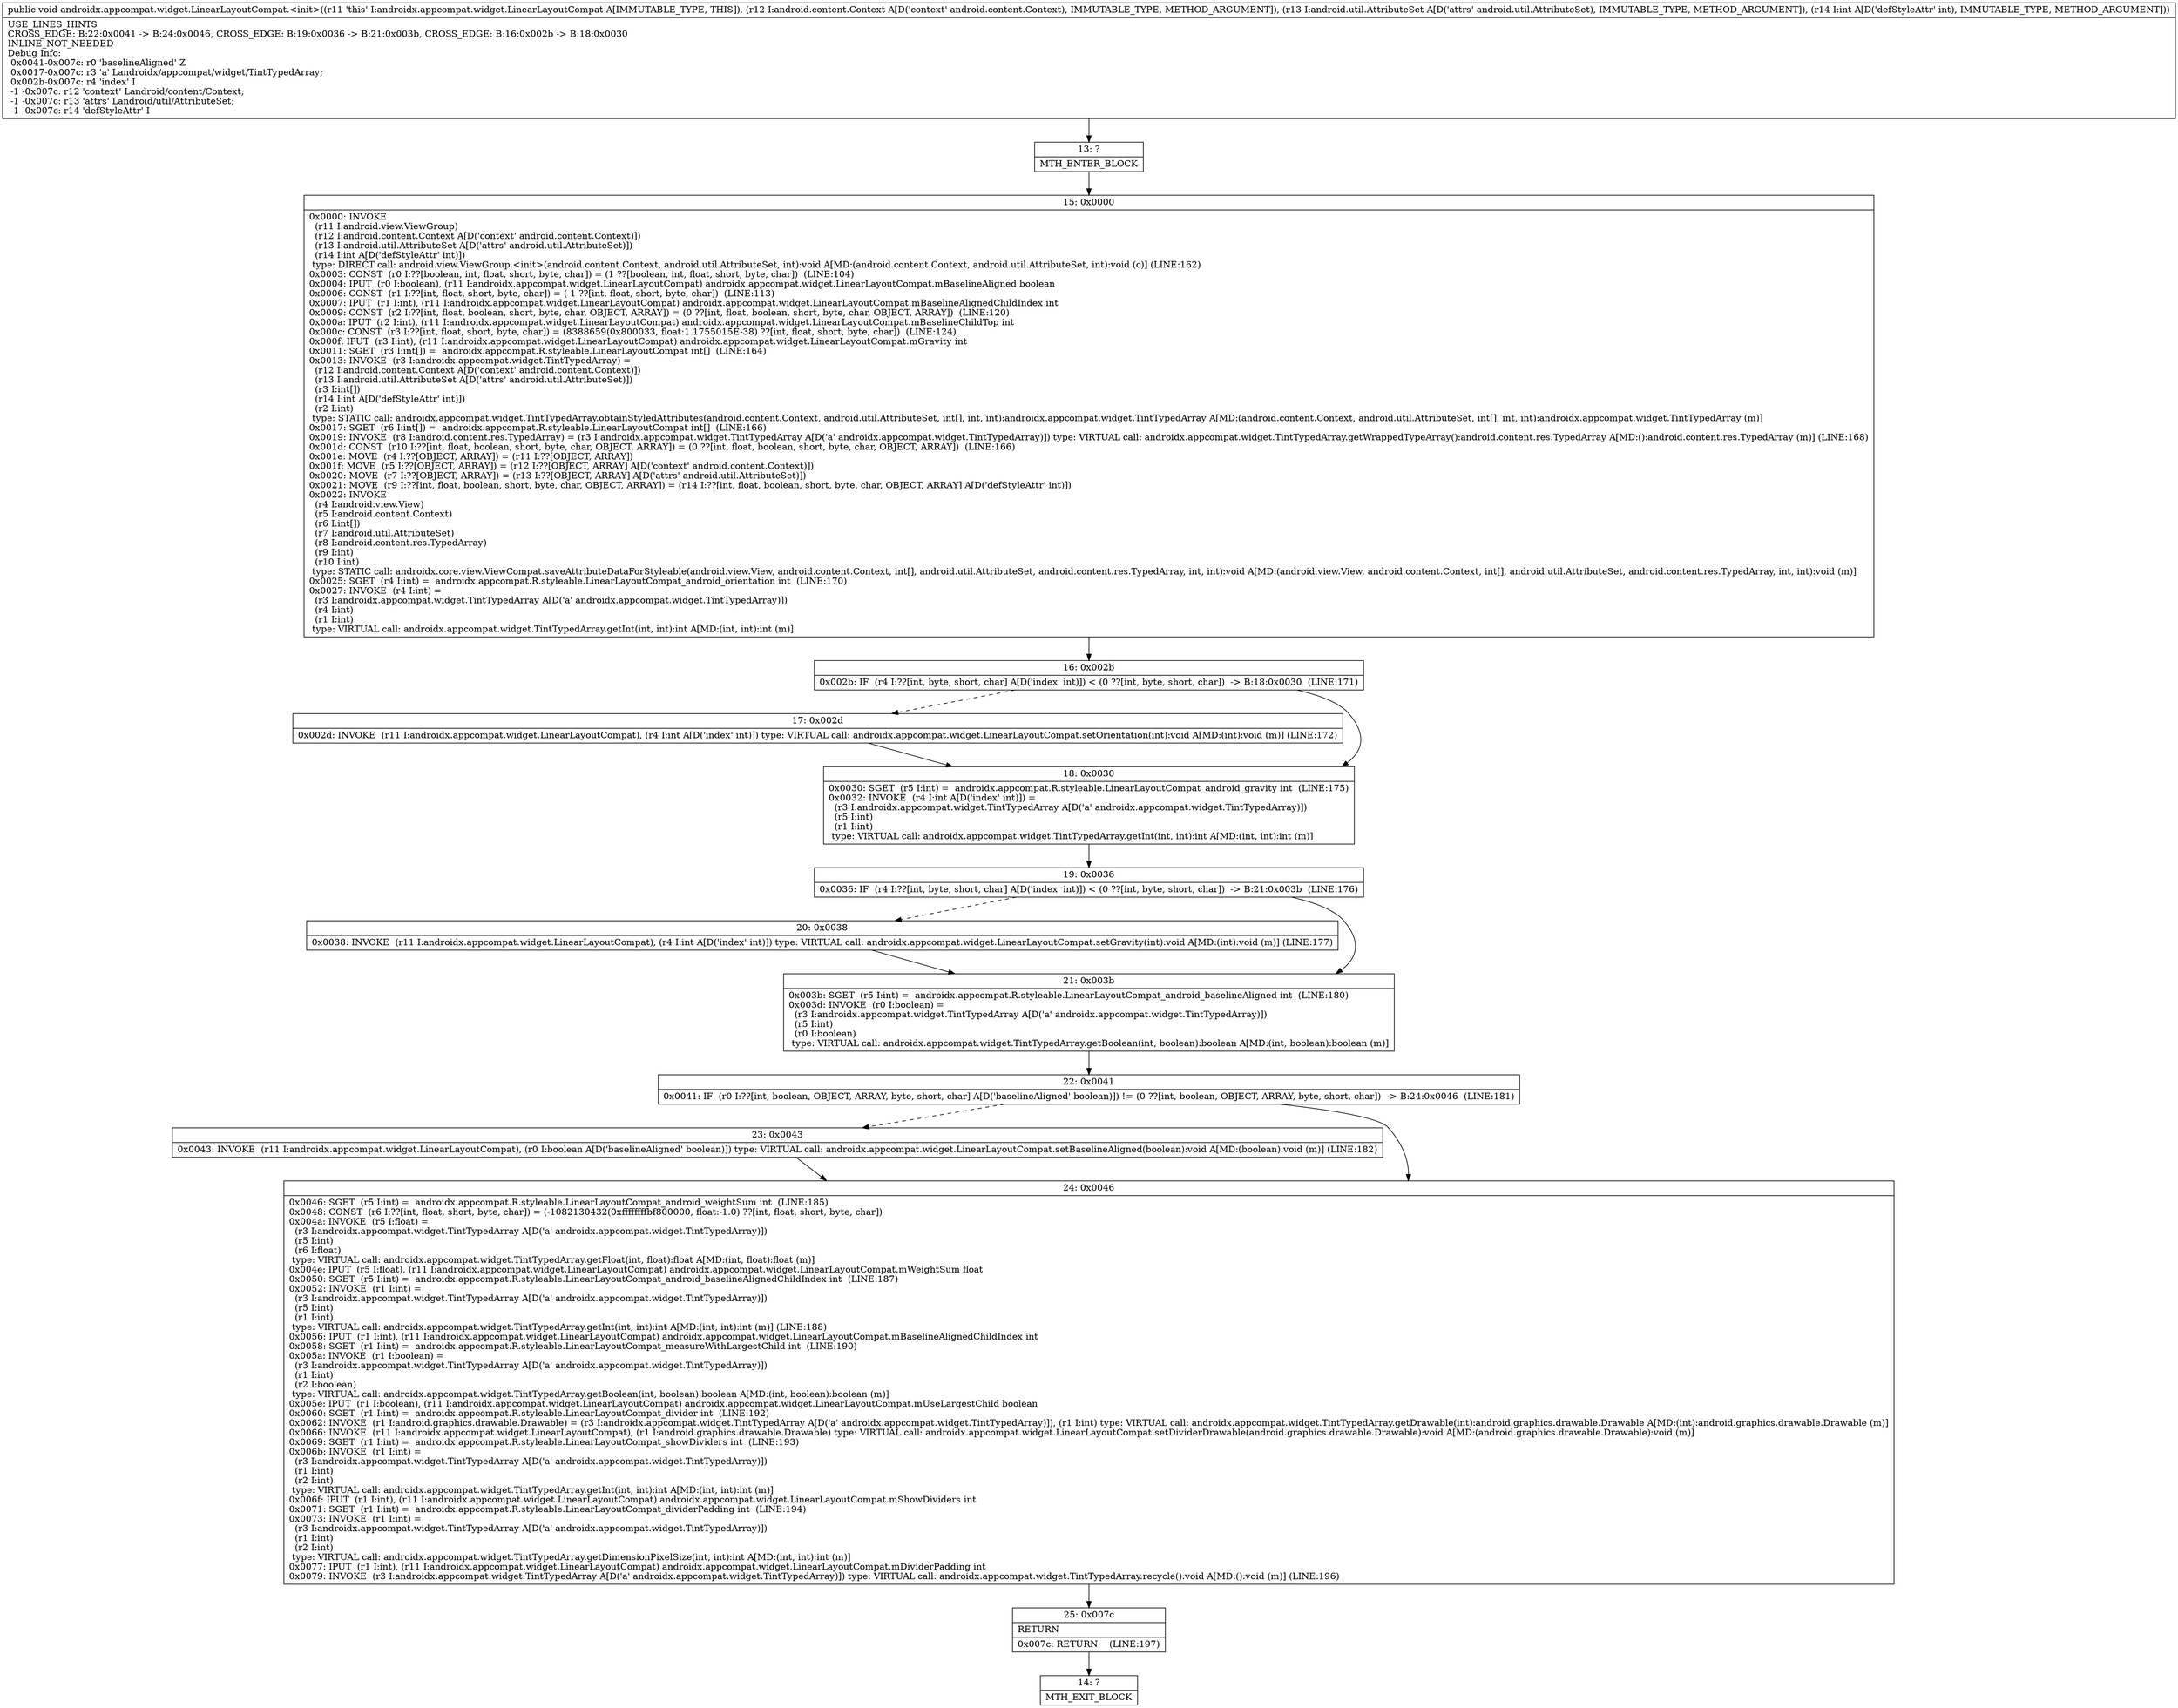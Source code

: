digraph "CFG forandroidx.appcompat.widget.LinearLayoutCompat.\<init\>(Landroid\/content\/Context;Landroid\/util\/AttributeSet;I)V" {
Node_13 [shape=record,label="{13\:\ ?|MTH_ENTER_BLOCK\l}"];
Node_15 [shape=record,label="{15\:\ 0x0000|0x0000: INVOKE  \l  (r11 I:android.view.ViewGroup)\l  (r12 I:android.content.Context A[D('context' android.content.Context)])\l  (r13 I:android.util.AttributeSet A[D('attrs' android.util.AttributeSet)])\l  (r14 I:int A[D('defStyleAttr' int)])\l type: DIRECT call: android.view.ViewGroup.\<init\>(android.content.Context, android.util.AttributeSet, int):void A[MD:(android.content.Context, android.util.AttributeSet, int):void (c)] (LINE:162)\l0x0003: CONST  (r0 I:??[boolean, int, float, short, byte, char]) = (1 ??[boolean, int, float, short, byte, char])  (LINE:104)\l0x0004: IPUT  (r0 I:boolean), (r11 I:androidx.appcompat.widget.LinearLayoutCompat) androidx.appcompat.widget.LinearLayoutCompat.mBaselineAligned boolean \l0x0006: CONST  (r1 I:??[int, float, short, byte, char]) = (\-1 ??[int, float, short, byte, char])  (LINE:113)\l0x0007: IPUT  (r1 I:int), (r11 I:androidx.appcompat.widget.LinearLayoutCompat) androidx.appcompat.widget.LinearLayoutCompat.mBaselineAlignedChildIndex int \l0x0009: CONST  (r2 I:??[int, float, boolean, short, byte, char, OBJECT, ARRAY]) = (0 ??[int, float, boolean, short, byte, char, OBJECT, ARRAY])  (LINE:120)\l0x000a: IPUT  (r2 I:int), (r11 I:androidx.appcompat.widget.LinearLayoutCompat) androidx.appcompat.widget.LinearLayoutCompat.mBaselineChildTop int \l0x000c: CONST  (r3 I:??[int, float, short, byte, char]) = (8388659(0x800033, float:1.1755015E\-38) ??[int, float, short, byte, char])  (LINE:124)\l0x000f: IPUT  (r3 I:int), (r11 I:androidx.appcompat.widget.LinearLayoutCompat) androidx.appcompat.widget.LinearLayoutCompat.mGravity int \l0x0011: SGET  (r3 I:int[]) =  androidx.appcompat.R.styleable.LinearLayoutCompat int[]  (LINE:164)\l0x0013: INVOKE  (r3 I:androidx.appcompat.widget.TintTypedArray) = \l  (r12 I:android.content.Context A[D('context' android.content.Context)])\l  (r13 I:android.util.AttributeSet A[D('attrs' android.util.AttributeSet)])\l  (r3 I:int[])\l  (r14 I:int A[D('defStyleAttr' int)])\l  (r2 I:int)\l type: STATIC call: androidx.appcompat.widget.TintTypedArray.obtainStyledAttributes(android.content.Context, android.util.AttributeSet, int[], int, int):androidx.appcompat.widget.TintTypedArray A[MD:(android.content.Context, android.util.AttributeSet, int[], int, int):androidx.appcompat.widget.TintTypedArray (m)]\l0x0017: SGET  (r6 I:int[]) =  androidx.appcompat.R.styleable.LinearLayoutCompat int[]  (LINE:166)\l0x0019: INVOKE  (r8 I:android.content.res.TypedArray) = (r3 I:androidx.appcompat.widget.TintTypedArray A[D('a' androidx.appcompat.widget.TintTypedArray)]) type: VIRTUAL call: androidx.appcompat.widget.TintTypedArray.getWrappedTypeArray():android.content.res.TypedArray A[MD:():android.content.res.TypedArray (m)] (LINE:168)\l0x001d: CONST  (r10 I:??[int, float, boolean, short, byte, char, OBJECT, ARRAY]) = (0 ??[int, float, boolean, short, byte, char, OBJECT, ARRAY])  (LINE:166)\l0x001e: MOVE  (r4 I:??[OBJECT, ARRAY]) = (r11 I:??[OBJECT, ARRAY]) \l0x001f: MOVE  (r5 I:??[OBJECT, ARRAY]) = (r12 I:??[OBJECT, ARRAY] A[D('context' android.content.Context)]) \l0x0020: MOVE  (r7 I:??[OBJECT, ARRAY]) = (r13 I:??[OBJECT, ARRAY] A[D('attrs' android.util.AttributeSet)]) \l0x0021: MOVE  (r9 I:??[int, float, boolean, short, byte, char, OBJECT, ARRAY]) = (r14 I:??[int, float, boolean, short, byte, char, OBJECT, ARRAY] A[D('defStyleAttr' int)]) \l0x0022: INVOKE  \l  (r4 I:android.view.View)\l  (r5 I:android.content.Context)\l  (r6 I:int[])\l  (r7 I:android.util.AttributeSet)\l  (r8 I:android.content.res.TypedArray)\l  (r9 I:int)\l  (r10 I:int)\l type: STATIC call: androidx.core.view.ViewCompat.saveAttributeDataForStyleable(android.view.View, android.content.Context, int[], android.util.AttributeSet, android.content.res.TypedArray, int, int):void A[MD:(android.view.View, android.content.Context, int[], android.util.AttributeSet, android.content.res.TypedArray, int, int):void (m)]\l0x0025: SGET  (r4 I:int) =  androidx.appcompat.R.styleable.LinearLayoutCompat_android_orientation int  (LINE:170)\l0x0027: INVOKE  (r4 I:int) = \l  (r3 I:androidx.appcompat.widget.TintTypedArray A[D('a' androidx.appcompat.widget.TintTypedArray)])\l  (r4 I:int)\l  (r1 I:int)\l type: VIRTUAL call: androidx.appcompat.widget.TintTypedArray.getInt(int, int):int A[MD:(int, int):int (m)]\l}"];
Node_16 [shape=record,label="{16\:\ 0x002b|0x002b: IF  (r4 I:??[int, byte, short, char] A[D('index' int)]) \< (0 ??[int, byte, short, char])  \-\> B:18:0x0030  (LINE:171)\l}"];
Node_17 [shape=record,label="{17\:\ 0x002d|0x002d: INVOKE  (r11 I:androidx.appcompat.widget.LinearLayoutCompat), (r4 I:int A[D('index' int)]) type: VIRTUAL call: androidx.appcompat.widget.LinearLayoutCompat.setOrientation(int):void A[MD:(int):void (m)] (LINE:172)\l}"];
Node_18 [shape=record,label="{18\:\ 0x0030|0x0030: SGET  (r5 I:int) =  androidx.appcompat.R.styleable.LinearLayoutCompat_android_gravity int  (LINE:175)\l0x0032: INVOKE  (r4 I:int A[D('index' int)]) = \l  (r3 I:androidx.appcompat.widget.TintTypedArray A[D('a' androidx.appcompat.widget.TintTypedArray)])\l  (r5 I:int)\l  (r1 I:int)\l type: VIRTUAL call: androidx.appcompat.widget.TintTypedArray.getInt(int, int):int A[MD:(int, int):int (m)]\l}"];
Node_19 [shape=record,label="{19\:\ 0x0036|0x0036: IF  (r4 I:??[int, byte, short, char] A[D('index' int)]) \< (0 ??[int, byte, short, char])  \-\> B:21:0x003b  (LINE:176)\l}"];
Node_20 [shape=record,label="{20\:\ 0x0038|0x0038: INVOKE  (r11 I:androidx.appcompat.widget.LinearLayoutCompat), (r4 I:int A[D('index' int)]) type: VIRTUAL call: androidx.appcompat.widget.LinearLayoutCompat.setGravity(int):void A[MD:(int):void (m)] (LINE:177)\l}"];
Node_21 [shape=record,label="{21\:\ 0x003b|0x003b: SGET  (r5 I:int) =  androidx.appcompat.R.styleable.LinearLayoutCompat_android_baselineAligned int  (LINE:180)\l0x003d: INVOKE  (r0 I:boolean) = \l  (r3 I:androidx.appcompat.widget.TintTypedArray A[D('a' androidx.appcompat.widget.TintTypedArray)])\l  (r5 I:int)\l  (r0 I:boolean)\l type: VIRTUAL call: androidx.appcompat.widget.TintTypedArray.getBoolean(int, boolean):boolean A[MD:(int, boolean):boolean (m)]\l}"];
Node_22 [shape=record,label="{22\:\ 0x0041|0x0041: IF  (r0 I:??[int, boolean, OBJECT, ARRAY, byte, short, char] A[D('baselineAligned' boolean)]) != (0 ??[int, boolean, OBJECT, ARRAY, byte, short, char])  \-\> B:24:0x0046  (LINE:181)\l}"];
Node_23 [shape=record,label="{23\:\ 0x0043|0x0043: INVOKE  (r11 I:androidx.appcompat.widget.LinearLayoutCompat), (r0 I:boolean A[D('baselineAligned' boolean)]) type: VIRTUAL call: androidx.appcompat.widget.LinearLayoutCompat.setBaselineAligned(boolean):void A[MD:(boolean):void (m)] (LINE:182)\l}"];
Node_24 [shape=record,label="{24\:\ 0x0046|0x0046: SGET  (r5 I:int) =  androidx.appcompat.R.styleable.LinearLayoutCompat_android_weightSum int  (LINE:185)\l0x0048: CONST  (r6 I:??[int, float, short, byte, char]) = (\-1082130432(0xffffffffbf800000, float:\-1.0) ??[int, float, short, byte, char]) \l0x004a: INVOKE  (r5 I:float) = \l  (r3 I:androidx.appcompat.widget.TintTypedArray A[D('a' androidx.appcompat.widget.TintTypedArray)])\l  (r5 I:int)\l  (r6 I:float)\l type: VIRTUAL call: androidx.appcompat.widget.TintTypedArray.getFloat(int, float):float A[MD:(int, float):float (m)]\l0x004e: IPUT  (r5 I:float), (r11 I:androidx.appcompat.widget.LinearLayoutCompat) androidx.appcompat.widget.LinearLayoutCompat.mWeightSum float \l0x0050: SGET  (r5 I:int) =  androidx.appcompat.R.styleable.LinearLayoutCompat_android_baselineAlignedChildIndex int  (LINE:187)\l0x0052: INVOKE  (r1 I:int) = \l  (r3 I:androidx.appcompat.widget.TintTypedArray A[D('a' androidx.appcompat.widget.TintTypedArray)])\l  (r5 I:int)\l  (r1 I:int)\l type: VIRTUAL call: androidx.appcompat.widget.TintTypedArray.getInt(int, int):int A[MD:(int, int):int (m)] (LINE:188)\l0x0056: IPUT  (r1 I:int), (r11 I:androidx.appcompat.widget.LinearLayoutCompat) androidx.appcompat.widget.LinearLayoutCompat.mBaselineAlignedChildIndex int \l0x0058: SGET  (r1 I:int) =  androidx.appcompat.R.styleable.LinearLayoutCompat_measureWithLargestChild int  (LINE:190)\l0x005a: INVOKE  (r1 I:boolean) = \l  (r3 I:androidx.appcompat.widget.TintTypedArray A[D('a' androidx.appcompat.widget.TintTypedArray)])\l  (r1 I:int)\l  (r2 I:boolean)\l type: VIRTUAL call: androidx.appcompat.widget.TintTypedArray.getBoolean(int, boolean):boolean A[MD:(int, boolean):boolean (m)]\l0x005e: IPUT  (r1 I:boolean), (r11 I:androidx.appcompat.widget.LinearLayoutCompat) androidx.appcompat.widget.LinearLayoutCompat.mUseLargestChild boolean \l0x0060: SGET  (r1 I:int) =  androidx.appcompat.R.styleable.LinearLayoutCompat_divider int  (LINE:192)\l0x0062: INVOKE  (r1 I:android.graphics.drawable.Drawable) = (r3 I:androidx.appcompat.widget.TintTypedArray A[D('a' androidx.appcompat.widget.TintTypedArray)]), (r1 I:int) type: VIRTUAL call: androidx.appcompat.widget.TintTypedArray.getDrawable(int):android.graphics.drawable.Drawable A[MD:(int):android.graphics.drawable.Drawable (m)]\l0x0066: INVOKE  (r11 I:androidx.appcompat.widget.LinearLayoutCompat), (r1 I:android.graphics.drawable.Drawable) type: VIRTUAL call: androidx.appcompat.widget.LinearLayoutCompat.setDividerDrawable(android.graphics.drawable.Drawable):void A[MD:(android.graphics.drawable.Drawable):void (m)]\l0x0069: SGET  (r1 I:int) =  androidx.appcompat.R.styleable.LinearLayoutCompat_showDividers int  (LINE:193)\l0x006b: INVOKE  (r1 I:int) = \l  (r3 I:androidx.appcompat.widget.TintTypedArray A[D('a' androidx.appcompat.widget.TintTypedArray)])\l  (r1 I:int)\l  (r2 I:int)\l type: VIRTUAL call: androidx.appcompat.widget.TintTypedArray.getInt(int, int):int A[MD:(int, int):int (m)]\l0x006f: IPUT  (r1 I:int), (r11 I:androidx.appcompat.widget.LinearLayoutCompat) androidx.appcompat.widget.LinearLayoutCompat.mShowDividers int \l0x0071: SGET  (r1 I:int) =  androidx.appcompat.R.styleable.LinearLayoutCompat_dividerPadding int  (LINE:194)\l0x0073: INVOKE  (r1 I:int) = \l  (r3 I:androidx.appcompat.widget.TintTypedArray A[D('a' androidx.appcompat.widget.TintTypedArray)])\l  (r1 I:int)\l  (r2 I:int)\l type: VIRTUAL call: androidx.appcompat.widget.TintTypedArray.getDimensionPixelSize(int, int):int A[MD:(int, int):int (m)]\l0x0077: IPUT  (r1 I:int), (r11 I:androidx.appcompat.widget.LinearLayoutCompat) androidx.appcompat.widget.LinearLayoutCompat.mDividerPadding int \l0x0079: INVOKE  (r3 I:androidx.appcompat.widget.TintTypedArray A[D('a' androidx.appcompat.widget.TintTypedArray)]) type: VIRTUAL call: androidx.appcompat.widget.TintTypedArray.recycle():void A[MD:():void (m)] (LINE:196)\l}"];
Node_25 [shape=record,label="{25\:\ 0x007c|RETURN\l|0x007c: RETURN    (LINE:197)\l}"];
Node_14 [shape=record,label="{14\:\ ?|MTH_EXIT_BLOCK\l}"];
MethodNode[shape=record,label="{public void androidx.appcompat.widget.LinearLayoutCompat.\<init\>((r11 'this' I:androidx.appcompat.widget.LinearLayoutCompat A[IMMUTABLE_TYPE, THIS]), (r12 I:android.content.Context A[D('context' android.content.Context), IMMUTABLE_TYPE, METHOD_ARGUMENT]), (r13 I:android.util.AttributeSet A[D('attrs' android.util.AttributeSet), IMMUTABLE_TYPE, METHOD_ARGUMENT]), (r14 I:int A[D('defStyleAttr' int), IMMUTABLE_TYPE, METHOD_ARGUMENT]))  | USE_LINES_HINTS\lCROSS_EDGE: B:22:0x0041 \-\> B:24:0x0046, CROSS_EDGE: B:19:0x0036 \-\> B:21:0x003b, CROSS_EDGE: B:16:0x002b \-\> B:18:0x0030\lINLINE_NOT_NEEDED\lDebug Info:\l  0x0041\-0x007c: r0 'baselineAligned' Z\l  0x0017\-0x007c: r3 'a' Landroidx\/appcompat\/widget\/TintTypedArray;\l  0x002b\-0x007c: r4 'index' I\l  \-1 \-0x007c: r12 'context' Landroid\/content\/Context;\l  \-1 \-0x007c: r13 'attrs' Landroid\/util\/AttributeSet;\l  \-1 \-0x007c: r14 'defStyleAttr' I\l}"];
MethodNode -> Node_13;Node_13 -> Node_15;
Node_15 -> Node_16;
Node_16 -> Node_17[style=dashed];
Node_16 -> Node_18;
Node_17 -> Node_18;
Node_18 -> Node_19;
Node_19 -> Node_20[style=dashed];
Node_19 -> Node_21;
Node_20 -> Node_21;
Node_21 -> Node_22;
Node_22 -> Node_23[style=dashed];
Node_22 -> Node_24;
Node_23 -> Node_24;
Node_24 -> Node_25;
Node_25 -> Node_14;
}

